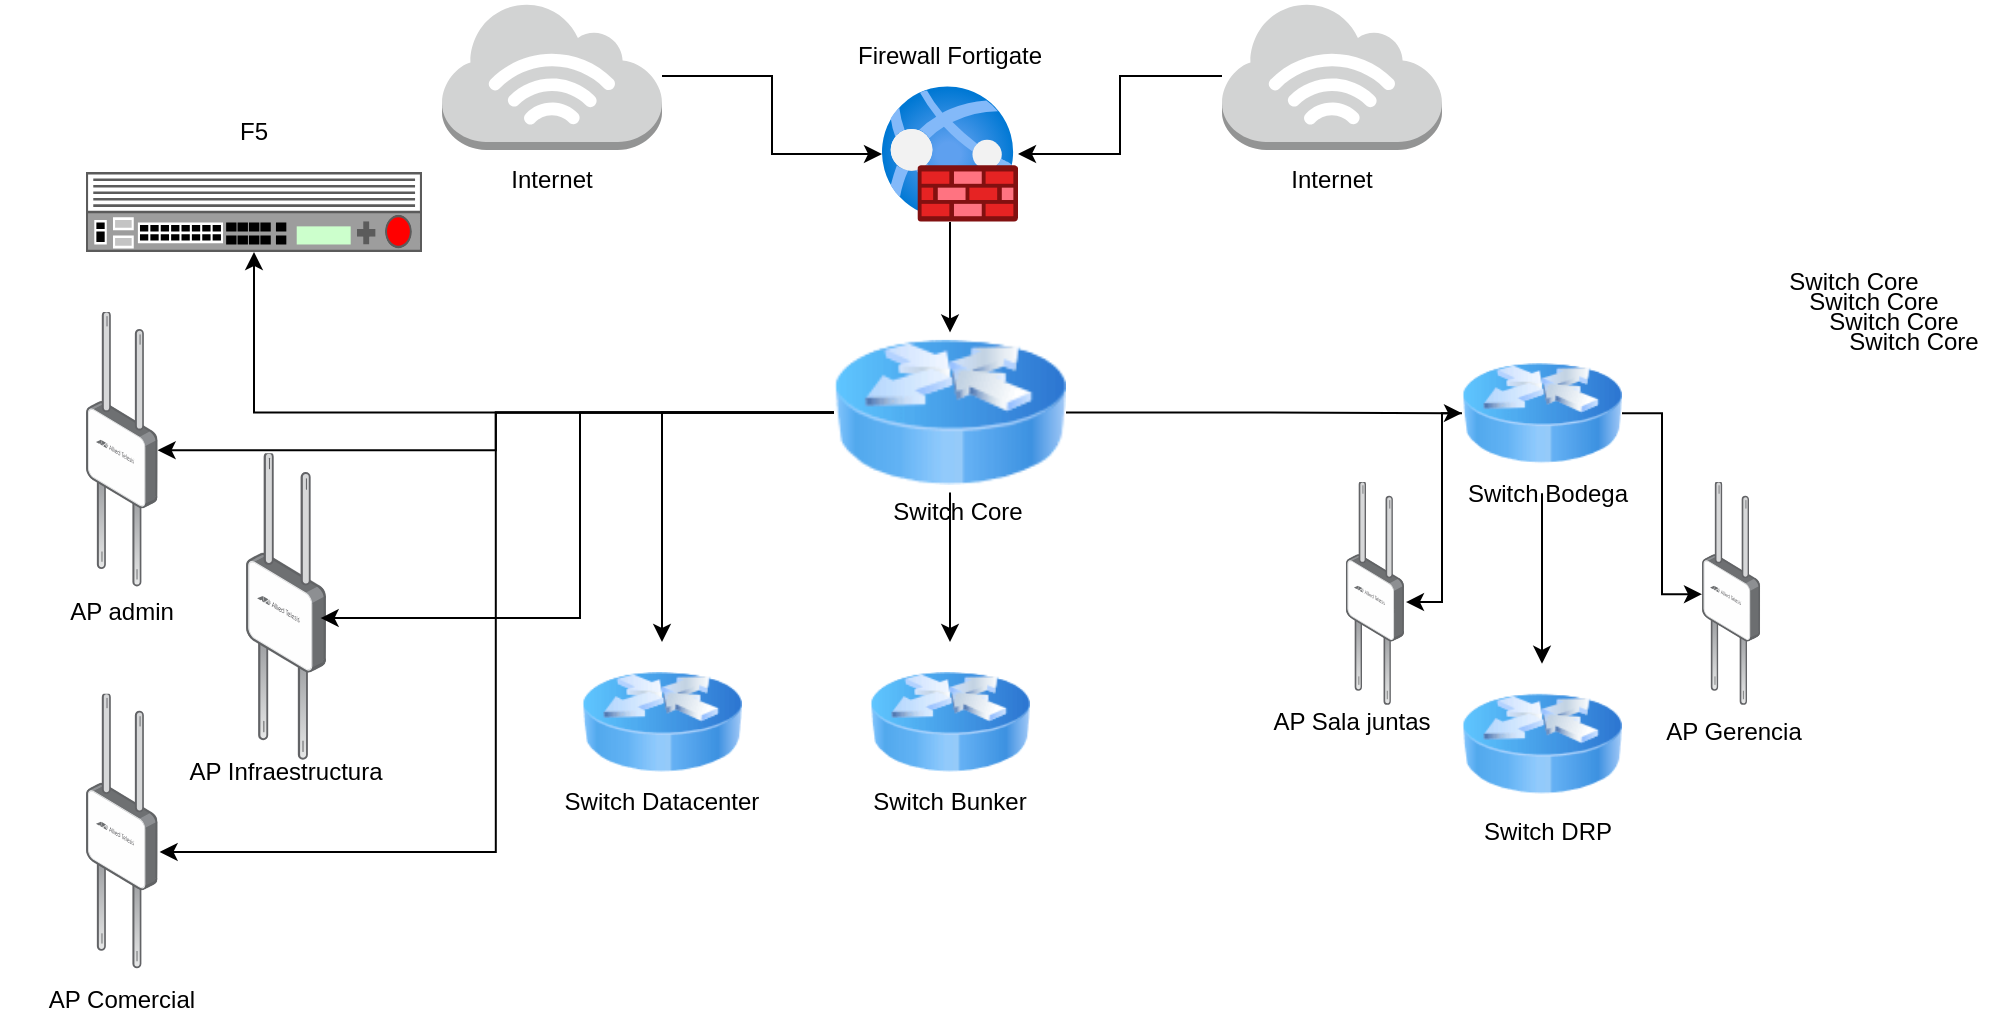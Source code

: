 <mxfile version="22.0.4" type="github">
  <diagram name="Página-1" id="9tAOP30OlYWil3FMNe02">
    <mxGraphModel dx="1120" dy="2132" grid="1" gridSize="10" guides="1" tooltips="1" connect="1" arrows="1" fold="1" page="1" pageScale="1" pageWidth="1169" pageHeight="827" math="0" shadow="0">
      <root>
        <mxCell id="0" />
        <mxCell id="1" parent="0" />
        <mxCell id="2fEGtuGKA0dDOJMrhrad-13" style="edgeStyle=orthogonalEdgeStyle;rounded=0;orthogonalLoop=1;jettySize=auto;html=1;" edge="1" parent="1" source="CN2Vb05HVUa8N6CticsA-1" target="2fEGtuGKA0dDOJMrhrad-6">
          <mxGeometry relative="1" as="geometry" />
        </mxCell>
        <mxCell id="CN2Vb05HVUa8N6CticsA-1" value="" style="image;aspect=fixed;html=1;points=[];align=center;fontSize=12;image=img/lib/azure2/networking/Web_Application_Firewall_Policies_WAF.svg;" parent="1" vertex="1">
          <mxGeometry x="510" y="-1598" width="68" height="68" as="geometry" />
        </mxCell>
        <mxCell id="2fEGtuGKA0dDOJMrhrad-5" style="edgeStyle=orthogonalEdgeStyle;rounded=0;orthogonalLoop=1;jettySize=auto;html=1;" edge="1" parent="1" source="2fEGtuGKA0dDOJMrhrad-1" target="CN2Vb05HVUa8N6CticsA-1">
          <mxGeometry relative="1" as="geometry" />
        </mxCell>
        <mxCell id="2fEGtuGKA0dDOJMrhrad-1" value="" style="outlineConnect=0;dashed=0;verticalLabelPosition=bottom;verticalAlign=top;align=center;html=1;shape=mxgraph.aws3.internet_3;fillColor=#D2D3D3;gradientColor=none;" vertex="1" parent="1">
          <mxGeometry x="680" y="-1640" width="110" height="74" as="geometry" />
        </mxCell>
        <mxCell id="2fEGtuGKA0dDOJMrhrad-4" style="edgeStyle=orthogonalEdgeStyle;rounded=0;orthogonalLoop=1;jettySize=auto;html=1;" edge="1" parent="1" source="2fEGtuGKA0dDOJMrhrad-3" target="CN2Vb05HVUa8N6CticsA-1">
          <mxGeometry relative="1" as="geometry" />
        </mxCell>
        <mxCell id="2fEGtuGKA0dDOJMrhrad-3" value="" style="outlineConnect=0;dashed=0;verticalLabelPosition=bottom;verticalAlign=top;align=center;html=1;shape=mxgraph.aws3.internet_3;fillColor=#D2D3D3;gradientColor=none;" vertex="1" parent="1">
          <mxGeometry x="290" y="-1640" width="110" height="74" as="geometry" />
        </mxCell>
        <mxCell id="2fEGtuGKA0dDOJMrhrad-12" style="edgeStyle=orthogonalEdgeStyle;rounded=0;orthogonalLoop=1;jettySize=auto;html=1;" edge="1" parent="1" source="2fEGtuGKA0dDOJMrhrad-6" target="2fEGtuGKA0dDOJMrhrad-9">
          <mxGeometry relative="1" as="geometry" />
        </mxCell>
        <mxCell id="2fEGtuGKA0dDOJMrhrad-26" style="edgeStyle=orthogonalEdgeStyle;rounded=0;orthogonalLoop=1;jettySize=auto;html=1;" edge="1" parent="1" source="2fEGtuGKA0dDOJMrhrad-6" target="2fEGtuGKA0dDOJMrhrad-7">
          <mxGeometry relative="1" as="geometry" />
        </mxCell>
        <mxCell id="2fEGtuGKA0dDOJMrhrad-27" style="edgeStyle=orthogonalEdgeStyle;rounded=0;orthogonalLoop=1;jettySize=auto;html=1;" edge="1" parent="1" source="2fEGtuGKA0dDOJMrhrad-6" target="2fEGtuGKA0dDOJMrhrad-8">
          <mxGeometry relative="1" as="geometry" />
        </mxCell>
        <mxCell id="2fEGtuGKA0dDOJMrhrad-32" style="edgeStyle=orthogonalEdgeStyle;rounded=0;orthogonalLoop=1;jettySize=auto;html=1;" edge="1" parent="1" source="2fEGtuGKA0dDOJMrhrad-6" target="2fEGtuGKA0dDOJMrhrad-28">
          <mxGeometry relative="1" as="geometry" />
        </mxCell>
        <mxCell id="2fEGtuGKA0dDOJMrhrad-35" style="edgeStyle=orthogonalEdgeStyle;rounded=0;orthogonalLoop=1;jettySize=auto;html=1;" edge="1" parent="1" source="2fEGtuGKA0dDOJMrhrad-6" target="2fEGtuGKA0dDOJMrhrad-22">
          <mxGeometry relative="1" as="geometry" />
        </mxCell>
        <mxCell id="2fEGtuGKA0dDOJMrhrad-6" value="" style="image;html=1;image=img/lib/clip_art/networking/Router_Icon_128x128.png" vertex="1" parent="1">
          <mxGeometry x="486" y="-1474.8" width="116" height="80" as="geometry" />
        </mxCell>
        <mxCell id="2fEGtuGKA0dDOJMrhrad-7" value="" style="image;html=1;image=img/lib/clip_art/networking/Router_Icon_128x128.png" vertex="1" parent="1">
          <mxGeometry x="360" y="-1320" width="80" height="80" as="geometry" />
        </mxCell>
        <mxCell id="2fEGtuGKA0dDOJMrhrad-41" style="edgeStyle=orthogonalEdgeStyle;rounded=0;orthogonalLoop=1;jettySize=auto;html=1;" edge="1" parent="1" source="2fEGtuGKA0dDOJMrhrad-8" target="2fEGtuGKA0dDOJMrhrad-38">
          <mxGeometry relative="1" as="geometry" />
        </mxCell>
        <mxCell id="2fEGtuGKA0dDOJMrhrad-44" style="edgeStyle=orthogonalEdgeStyle;rounded=0;orthogonalLoop=1;jettySize=auto;html=1;" edge="1" parent="1" source="2fEGtuGKA0dDOJMrhrad-8" target="2fEGtuGKA0dDOJMrhrad-43">
          <mxGeometry relative="1" as="geometry" />
        </mxCell>
        <mxCell id="2fEGtuGKA0dDOJMrhrad-8" value="" style="image;html=1;image=img/lib/clip_art/networking/Router_Icon_128x128.png" vertex="1" parent="1">
          <mxGeometry x="800" y="-1474.41" width="80" height="80" as="geometry" />
        </mxCell>
        <mxCell id="2fEGtuGKA0dDOJMrhrad-9" value="" style="image;html=1;image=img/lib/clip_art/networking/Router_Icon_128x128.png" vertex="1" parent="1">
          <mxGeometry x="504" y="-1320" width="80" height="80" as="geometry" />
        </mxCell>
        <mxCell id="2fEGtuGKA0dDOJMrhrad-11" value="Switch Core" style="text;html=1;strokeColor=none;fillColor=none;align=center;verticalAlign=middle;whiteSpace=wrap;rounded=0;" vertex="1" parent="1">
          <mxGeometry x="512" y="-1400" width="72" height="30" as="geometry" />
        </mxCell>
        <mxCell id="2fEGtuGKA0dDOJMrhrad-14" value="Switch Datacenter" style="text;html=1;strokeColor=none;fillColor=none;align=center;verticalAlign=middle;whiteSpace=wrap;rounded=0;" vertex="1" parent="1">
          <mxGeometry x="350" y="-1255" width="100" height="30" as="geometry" />
        </mxCell>
        <mxCell id="2fEGtuGKA0dDOJMrhrad-15" value="Internet" style="text;html=1;strokeColor=none;fillColor=none;align=center;verticalAlign=middle;whiteSpace=wrap;rounded=0;" vertex="1" parent="1">
          <mxGeometry x="309" y="-1566" width="72" height="30" as="geometry" />
        </mxCell>
        <mxCell id="2fEGtuGKA0dDOJMrhrad-16" value="Internet" style="text;html=1;strokeColor=none;fillColor=none;align=center;verticalAlign=middle;whiteSpace=wrap;rounded=0;" vertex="1" parent="1">
          <mxGeometry x="699" y="-1566" width="72" height="30" as="geometry" />
        </mxCell>
        <mxCell id="2fEGtuGKA0dDOJMrhrad-17" value="Switch Bodega" style="text;html=1;strokeColor=none;fillColor=none;align=center;verticalAlign=middle;whiteSpace=wrap;rounded=0;" vertex="1" parent="1">
          <mxGeometry x="800" y="-1409.41" width="86" height="30" as="geometry" />
        </mxCell>
        <mxCell id="2fEGtuGKA0dDOJMrhrad-18" value="Switch Core" style="text;html=1;strokeColor=none;fillColor=none;align=center;verticalAlign=middle;whiteSpace=wrap;rounded=0;" vertex="1" parent="1">
          <mxGeometry x="960" y="-1515" width="72" height="30" as="geometry" />
        </mxCell>
        <mxCell id="2fEGtuGKA0dDOJMrhrad-19" value="F5" style="text;html=1;strokeColor=none;fillColor=none;align=center;verticalAlign=middle;whiteSpace=wrap;rounded=0;" vertex="1" parent="1">
          <mxGeometry x="160" y="-1590" width="72" height="30" as="geometry" />
        </mxCell>
        <mxCell id="2fEGtuGKA0dDOJMrhrad-20" value="Switch Bunker" style="text;html=1;strokeColor=none;fillColor=none;align=center;verticalAlign=middle;whiteSpace=wrap;rounded=0;" vertex="1" parent="1">
          <mxGeometry x="500" y="-1255" width="88" height="30" as="geometry" />
        </mxCell>
        <mxCell id="2fEGtuGKA0dDOJMrhrad-21" value="Firewall Fortigate" style="text;html=1;strokeColor=none;fillColor=none;align=center;verticalAlign=middle;whiteSpace=wrap;rounded=0;" vertex="1" parent="1">
          <mxGeometry x="496" y="-1628" width="96" height="30" as="geometry" />
        </mxCell>
        <mxCell id="2fEGtuGKA0dDOJMrhrad-22" value="" style="strokeColor=#666666;html=1;labelPosition=right;align=left;spacingLeft=15;shadow=0;dashed=0;outlineConnect=0;shape=mxgraph.rack.f5.big_ip_89x0;" vertex="1" parent="1">
          <mxGeometry x="112" y="-1555" width="168" height="40" as="geometry" />
        </mxCell>
        <mxCell id="2fEGtuGKA0dDOJMrhrad-28" value="" style="image;points=[];aspect=fixed;html=1;align=center;shadow=0;dashed=0;image=img/lib/allied_telesis/wireless/Access_Point_Outdoor.svg;" vertex="1" parent="1">
          <mxGeometry x="112.0" y="-1485.0" width="35.8" height="138.2" as="geometry" />
        </mxCell>
        <mxCell id="2fEGtuGKA0dDOJMrhrad-29" value="" style="image;points=[];aspect=fixed;html=1;align=center;shadow=0;dashed=0;image=img/lib/allied_telesis/wireless/Access_Point_Outdoor.svg;" vertex="1" parent="1">
          <mxGeometry x="192" y="-1414.41" width="40" height="154.41" as="geometry" />
        </mxCell>
        <mxCell id="2fEGtuGKA0dDOJMrhrad-31" value="" style="image;points=[];aspect=fixed;html=1;align=center;shadow=0;dashed=0;image=img/lib/allied_telesis/wireless/Access_Point_Outdoor.svg;" vertex="1" parent="1">
          <mxGeometry x="112.0" y="-1294.1" width="35.8" height="138.2" as="geometry" />
        </mxCell>
        <mxCell id="2fEGtuGKA0dDOJMrhrad-33" style="edgeStyle=orthogonalEdgeStyle;rounded=0;orthogonalLoop=1;jettySize=auto;html=1;entryX=0.933;entryY=0.534;entryDx=0;entryDy=0;entryPerimeter=0;" edge="1" parent="1" source="2fEGtuGKA0dDOJMrhrad-6" target="2fEGtuGKA0dDOJMrhrad-29">
          <mxGeometry relative="1" as="geometry" />
        </mxCell>
        <mxCell id="2fEGtuGKA0dDOJMrhrad-34" style="edgeStyle=orthogonalEdgeStyle;rounded=0;orthogonalLoop=1;jettySize=auto;html=1;entryX=1.028;entryY=0.572;entryDx=0;entryDy=0;entryPerimeter=0;" edge="1" parent="1" source="2fEGtuGKA0dDOJMrhrad-6" target="2fEGtuGKA0dDOJMrhrad-31">
          <mxGeometry relative="1" as="geometry" />
        </mxCell>
        <mxCell id="2fEGtuGKA0dDOJMrhrad-36" value="" style="image;points=[];aspect=fixed;html=1;align=center;shadow=0;dashed=0;image=img/lib/allied_telesis/wireless/Access_Point_Outdoor.svg;" vertex="1" parent="1">
          <mxGeometry x="741.93" y="-1400" width="29.07" height="112.2" as="geometry" />
        </mxCell>
        <mxCell id="2fEGtuGKA0dDOJMrhrad-38" value="" style="image;points=[];aspect=fixed;html=1;align=center;shadow=0;dashed=0;image=img/lib/allied_telesis/wireless/Access_Point_Outdoor.svg;" vertex="1" parent="1">
          <mxGeometry x="920" y="-1400" width="29.07" height="112.2" as="geometry" />
        </mxCell>
        <mxCell id="2fEGtuGKA0dDOJMrhrad-42" style="edgeStyle=orthogonalEdgeStyle;rounded=0;orthogonalLoop=1;jettySize=auto;html=1;entryX=1.034;entryY=0.535;entryDx=0;entryDy=0;entryPerimeter=0;" edge="1" parent="1" source="2fEGtuGKA0dDOJMrhrad-8" target="2fEGtuGKA0dDOJMrhrad-36">
          <mxGeometry relative="1" as="geometry">
            <Array as="points">
              <mxPoint x="790" y="-1434" />
              <mxPoint x="790" y="-1340" />
            </Array>
          </mxGeometry>
        </mxCell>
        <mxCell id="2fEGtuGKA0dDOJMrhrad-43" value="" style="image;html=1;image=img/lib/clip_art/networking/Router_Icon_128x128.png" vertex="1" parent="1">
          <mxGeometry x="800" y="-1309.1" width="80" height="80" as="geometry" />
        </mxCell>
        <mxCell id="2fEGtuGKA0dDOJMrhrad-45" value="AP Gerencia" style="text;html=1;strokeColor=none;fillColor=none;align=center;verticalAlign=middle;whiteSpace=wrap;rounded=0;" vertex="1" parent="1">
          <mxGeometry x="900" y="-1290" width="72" height="30" as="geometry" />
        </mxCell>
        <mxCell id="2fEGtuGKA0dDOJMrhrad-46" value="Switch DRP" style="text;html=1;strokeColor=none;fillColor=none;align=center;verticalAlign=middle;whiteSpace=wrap;rounded=0;" vertex="1" parent="1">
          <mxGeometry x="807" y="-1240" width="72" height="30" as="geometry" />
        </mxCell>
        <mxCell id="2fEGtuGKA0dDOJMrhrad-47" value="Switch Core" style="text;html=1;strokeColor=none;fillColor=none;align=center;verticalAlign=middle;whiteSpace=wrap;rounded=0;" vertex="1" parent="1">
          <mxGeometry x="970" y="-1505" width="72" height="30" as="geometry" />
        </mxCell>
        <mxCell id="2fEGtuGKA0dDOJMrhrad-48" value="AP admin" style="text;html=1;strokeColor=none;fillColor=none;align=center;verticalAlign=middle;whiteSpace=wrap;rounded=0;" vertex="1" parent="1">
          <mxGeometry x="93.9" y="-1350" width="72" height="30" as="geometry" />
        </mxCell>
        <mxCell id="2fEGtuGKA0dDOJMrhrad-49" value="AP Sala juntas" style="text;html=1;strokeColor=none;fillColor=none;align=center;verticalAlign=middle;whiteSpace=wrap;rounded=0;" vertex="1" parent="1">
          <mxGeometry x="700" y="-1295" width="90" height="30" as="geometry" />
        </mxCell>
        <mxCell id="2fEGtuGKA0dDOJMrhrad-50" value="Switch Core" style="text;html=1;strokeColor=none;fillColor=none;align=center;verticalAlign=middle;whiteSpace=wrap;rounded=0;" vertex="1" parent="1">
          <mxGeometry x="980" y="-1495" width="72" height="30" as="geometry" />
        </mxCell>
        <mxCell id="2fEGtuGKA0dDOJMrhrad-51" value="Switch Core" style="text;html=1;strokeColor=none;fillColor=none;align=center;verticalAlign=middle;whiteSpace=wrap;rounded=0;" vertex="1" parent="1">
          <mxGeometry x="990" y="-1485" width="72" height="30" as="geometry" />
        </mxCell>
        <mxCell id="2fEGtuGKA0dDOJMrhrad-52" value="AP Infraestructura" style="text;html=1;strokeColor=none;fillColor=none;align=center;verticalAlign=middle;whiteSpace=wrap;rounded=0;" vertex="1" parent="1">
          <mxGeometry x="152" y="-1270" width="120" height="30" as="geometry" />
        </mxCell>
        <mxCell id="2fEGtuGKA0dDOJMrhrad-53" value="AP Comercial" style="text;html=1;strokeColor=none;fillColor=none;align=center;verticalAlign=middle;whiteSpace=wrap;rounded=0;" vertex="1" parent="1">
          <mxGeometry x="69.9" y="-1155.9" width="120" height="30" as="geometry" />
        </mxCell>
      </root>
    </mxGraphModel>
  </diagram>
</mxfile>
